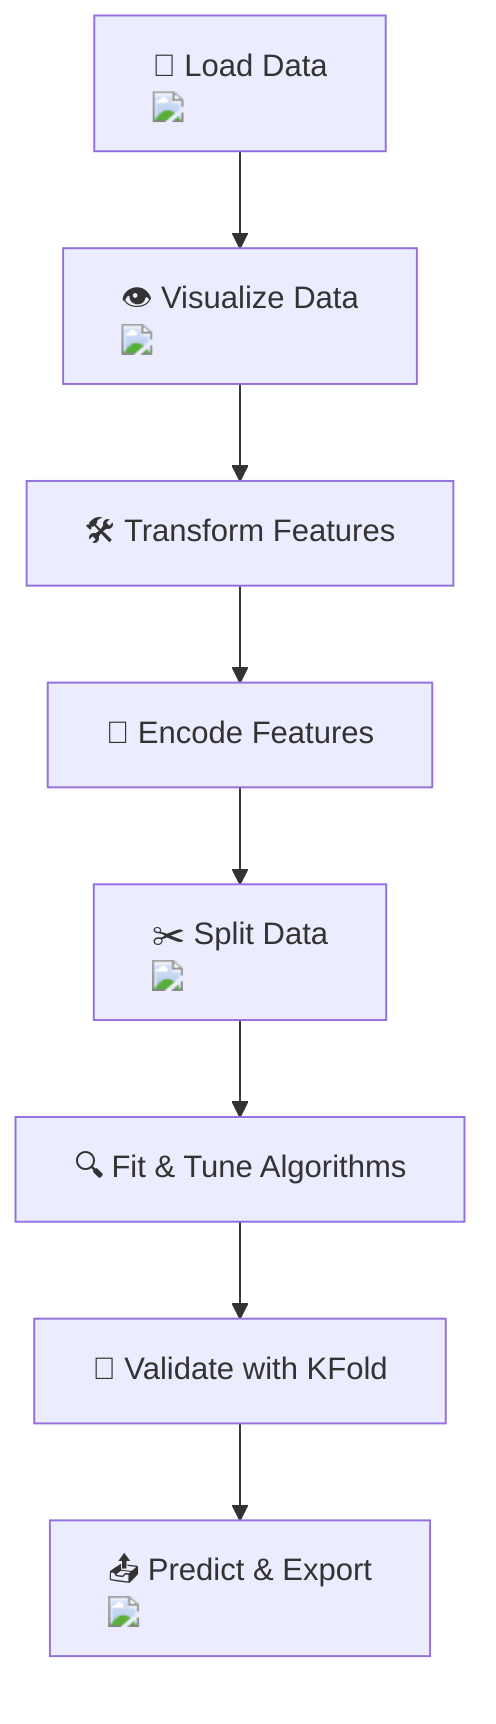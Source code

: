 flowchart TD
    A["📂 Load Data <img src='file.svg'/>"] --> B["👁️ Visualize Data <img src='dummy_plots/barplot_template.svg'/>"]
    B --> C["🛠️ Transform Features"]
    C --> D["🔄 Encode Features"]
    D --> E["✂️ Split Data <img src='row_split.svg'/>"]
    E --> F["🔍 Fit & Tune Algorithms"]
    F --> G["🧪 Validate with KFold"]
    G --> H["📤 Predict & Export <img src='file.svg'/>"]